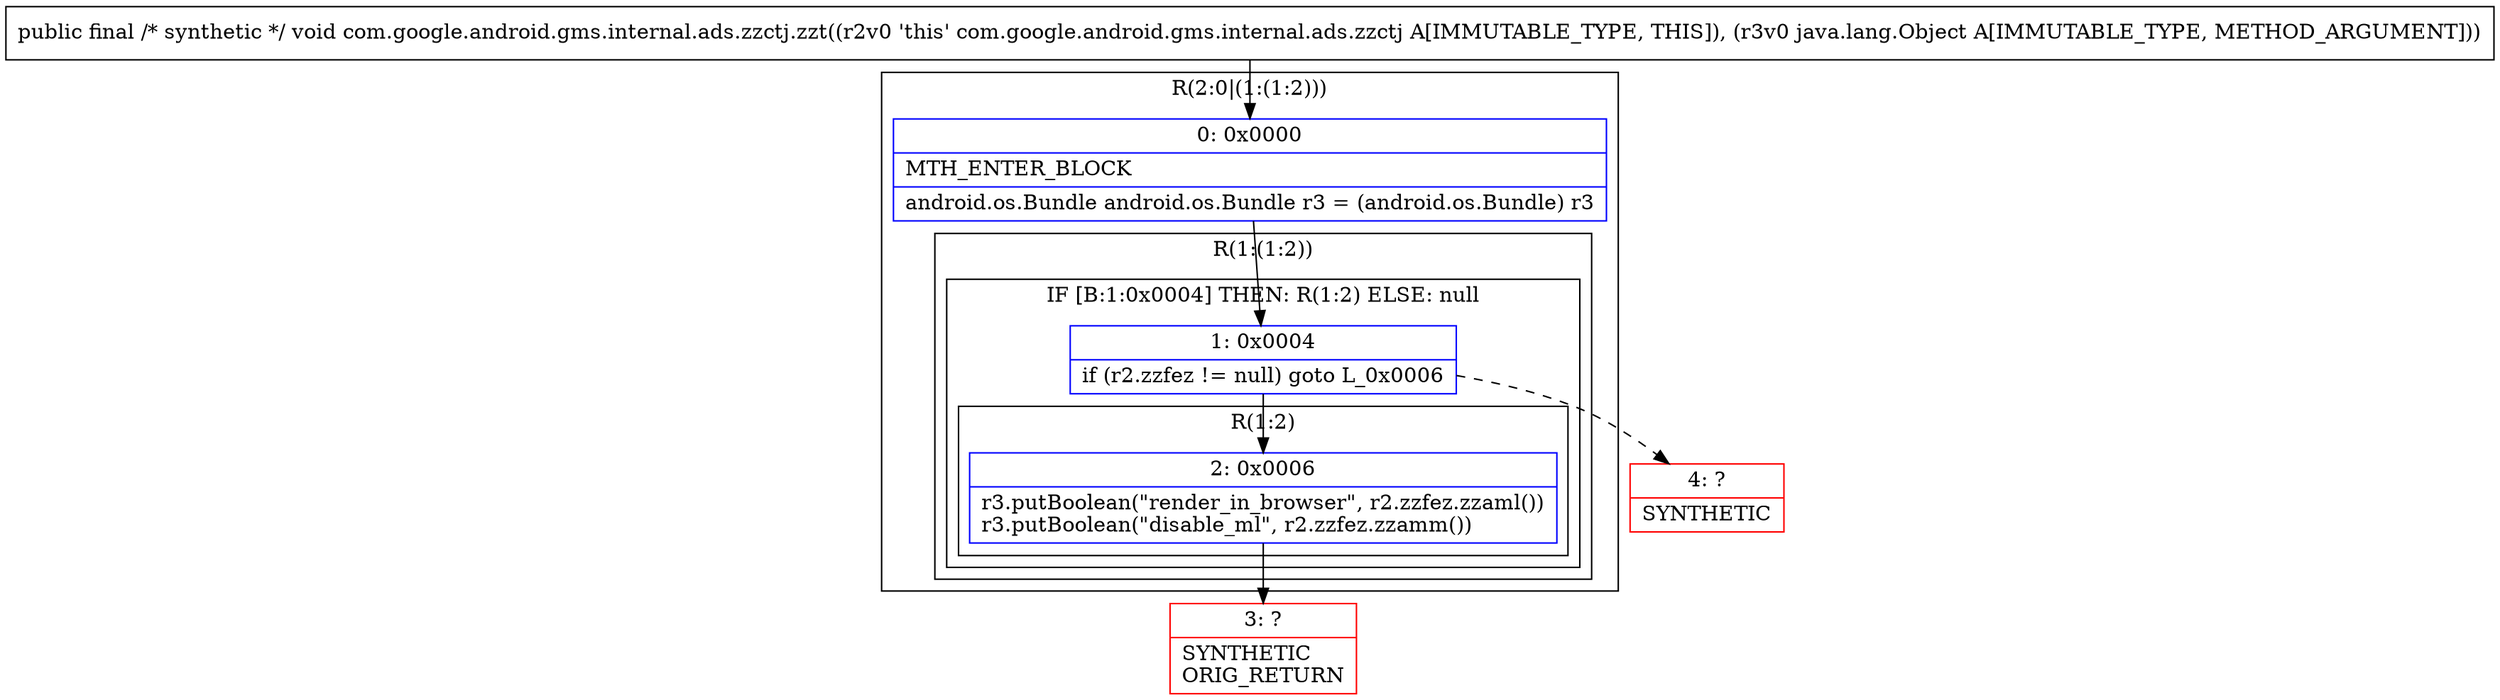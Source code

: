 digraph "CFG forcom.google.android.gms.internal.ads.zzctj.zzt(Ljava\/lang\/Object;)V" {
subgraph cluster_Region_607577096 {
label = "R(2:0|(1:(1:2)))";
node [shape=record,color=blue];
Node_0 [shape=record,label="{0\:\ 0x0000|MTH_ENTER_BLOCK\l|android.os.Bundle android.os.Bundle r3 = (android.os.Bundle) r3\l}"];
subgraph cluster_Region_1191877637 {
label = "R(1:(1:2))";
node [shape=record,color=blue];
subgraph cluster_IfRegion_1410278984 {
label = "IF [B:1:0x0004] THEN: R(1:2) ELSE: null";
node [shape=record,color=blue];
Node_1 [shape=record,label="{1\:\ 0x0004|if (r2.zzfez != null) goto L_0x0006\l}"];
subgraph cluster_Region_1282546339 {
label = "R(1:2)";
node [shape=record,color=blue];
Node_2 [shape=record,label="{2\:\ 0x0006|r3.putBoolean(\"render_in_browser\", r2.zzfez.zzaml())\lr3.putBoolean(\"disable_ml\", r2.zzfez.zzamm())\l}"];
}
}
}
}
Node_3 [shape=record,color=red,label="{3\:\ ?|SYNTHETIC\lORIG_RETURN\l}"];
Node_4 [shape=record,color=red,label="{4\:\ ?|SYNTHETIC\l}"];
MethodNode[shape=record,label="{public final \/* synthetic *\/ void com.google.android.gms.internal.ads.zzctj.zzt((r2v0 'this' com.google.android.gms.internal.ads.zzctj A[IMMUTABLE_TYPE, THIS]), (r3v0 java.lang.Object A[IMMUTABLE_TYPE, METHOD_ARGUMENT])) }"];
MethodNode -> Node_0;
Node_0 -> Node_1;
Node_1 -> Node_2;
Node_1 -> Node_4[style=dashed];
Node_2 -> Node_3;
}


